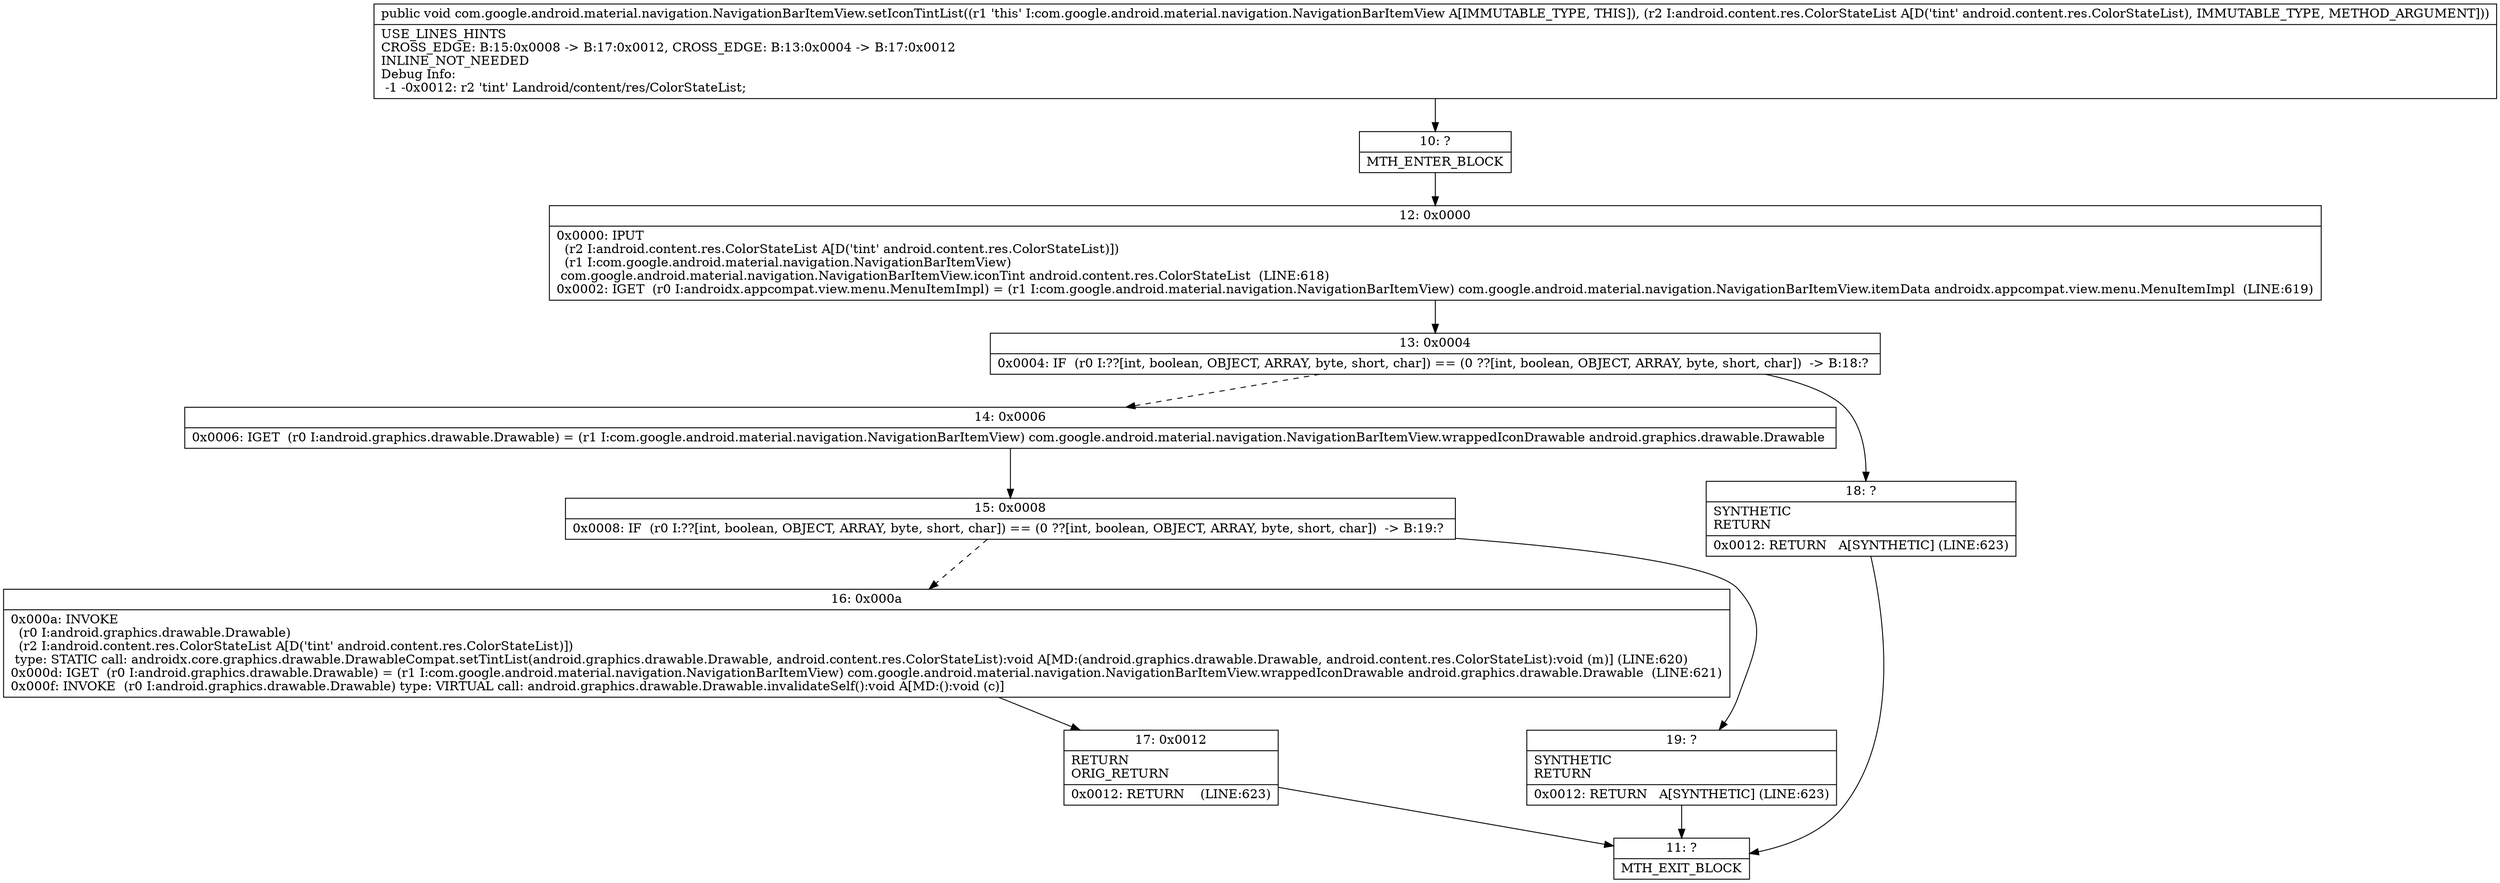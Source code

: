 digraph "CFG forcom.google.android.material.navigation.NavigationBarItemView.setIconTintList(Landroid\/content\/res\/ColorStateList;)V" {
Node_10 [shape=record,label="{10\:\ ?|MTH_ENTER_BLOCK\l}"];
Node_12 [shape=record,label="{12\:\ 0x0000|0x0000: IPUT  \l  (r2 I:android.content.res.ColorStateList A[D('tint' android.content.res.ColorStateList)])\l  (r1 I:com.google.android.material.navigation.NavigationBarItemView)\l com.google.android.material.navigation.NavigationBarItemView.iconTint android.content.res.ColorStateList  (LINE:618)\l0x0002: IGET  (r0 I:androidx.appcompat.view.menu.MenuItemImpl) = (r1 I:com.google.android.material.navigation.NavigationBarItemView) com.google.android.material.navigation.NavigationBarItemView.itemData androidx.appcompat.view.menu.MenuItemImpl  (LINE:619)\l}"];
Node_13 [shape=record,label="{13\:\ 0x0004|0x0004: IF  (r0 I:??[int, boolean, OBJECT, ARRAY, byte, short, char]) == (0 ??[int, boolean, OBJECT, ARRAY, byte, short, char])  \-\> B:18:? \l}"];
Node_14 [shape=record,label="{14\:\ 0x0006|0x0006: IGET  (r0 I:android.graphics.drawable.Drawable) = (r1 I:com.google.android.material.navigation.NavigationBarItemView) com.google.android.material.navigation.NavigationBarItemView.wrappedIconDrawable android.graphics.drawable.Drawable \l}"];
Node_15 [shape=record,label="{15\:\ 0x0008|0x0008: IF  (r0 I:??[int, boolean, OBJECT, ARRAY, byte, short, char]) == (0 ??[int, boolean, OBJECT, ARRAY, byte, short, char])  \-\> B:19:? \l}"];
Node_16 [shape=record,label="{16\:\ 0x000a|0x000a: INVOKE  \l  (r0 I:android.graphics.drawable.Drawable)\l  (r2 I:android.content.res.ColorStateList A[D('tint' android.content.res.ColorStateList)])\l type: STATIC call: androidx.core.graphics.drawable.DrawableCompat.setTintList(android.graphics.drawable.Drawable, android.content.res.ColorStateList):void A[MD:(android.graphics.drawable.Drawable, android.content.res.ColorStateList):void (m)] (LINE:620)\l0x000d: IGET  (r0 I:android.graphics.drawable.Drawable) = (r1 I:com.google.android.material.navigation.NavigationBarItemView) com.google.android.material.navigation.NavigationBarItemView.wrappedIconDrawable android.graphics.drawable.Drawable  (LINE:621)\l0x000f: INVOKE  (r0 I:android.graphics.drawable.Drawable) type: VIRTUAL call: android.graphics.drawable.Drawable.invalidateSelf():void A[MD:():void (c)]\l}"];
Node_17 [shape=record,label="{17\:\ 0x0012|RETURN\lORIG_RETURN\l|0x0012: RETURN    (LINE:623)\l}"];
Node_11 [shape=record,label="{11\:\ ?|MTH_EXIT_BLOCK\l}"];
Node_19 [shape=record,label="{19\:\ ?|SYNTHETIC\lRETURN\l|0x0012: RETURN   A[SYNTHETIC] (LINE:623)\l}"];
Node_18 [shape=record,label="{18\:\ ?|SYNTHETIC\lRETURN\l|0x0012: RETURN   A[SYNTHETIC] (LINE:623)\l}"];
MethodNode[shape=record,label="{public void com.google.android.material.navigation.NavigationBarItemView.setIconTintList((r1 'this' I:com.google.android.material.navigation.NavigationBarItemView A[IMMUTABLE_TYPE, THIS]), (r2 I:android.content.res.ColorStateList A[D('tint' android.content.res.ColorStateList), IMMUTABLE_TYPE, METHOD_ARGUMENT]))  | USE_LINES_HINTS\lCROSS_EDGE: B:15:0x0008 \-\> B:17:0x0012, CROSS_EDGE: B:13:0x0004 \-\> B:17:0x0012\lINLINE_NOT_NEEDED\lDebug Info:\l  \-1 \-0x0012: r2 'tint' Landroid\/content\/res\/ColorStateList;\l}"];
MethodNode -> Node_10;Node_10 -> Node_12;
Node_12 -> Node_13;
Node_13 -> Node_14[style=dashed];
Node_13 -> Node_18;
Node_14 -> Node_15;
Node_15 -> Node_16[style=dashed];
Node_15 -> Node_19;
Node_16 -> Node_17;
Node_17 -> Node_11;
Node_19 -> Node_11;
Node_18 -> Node_11;
}

